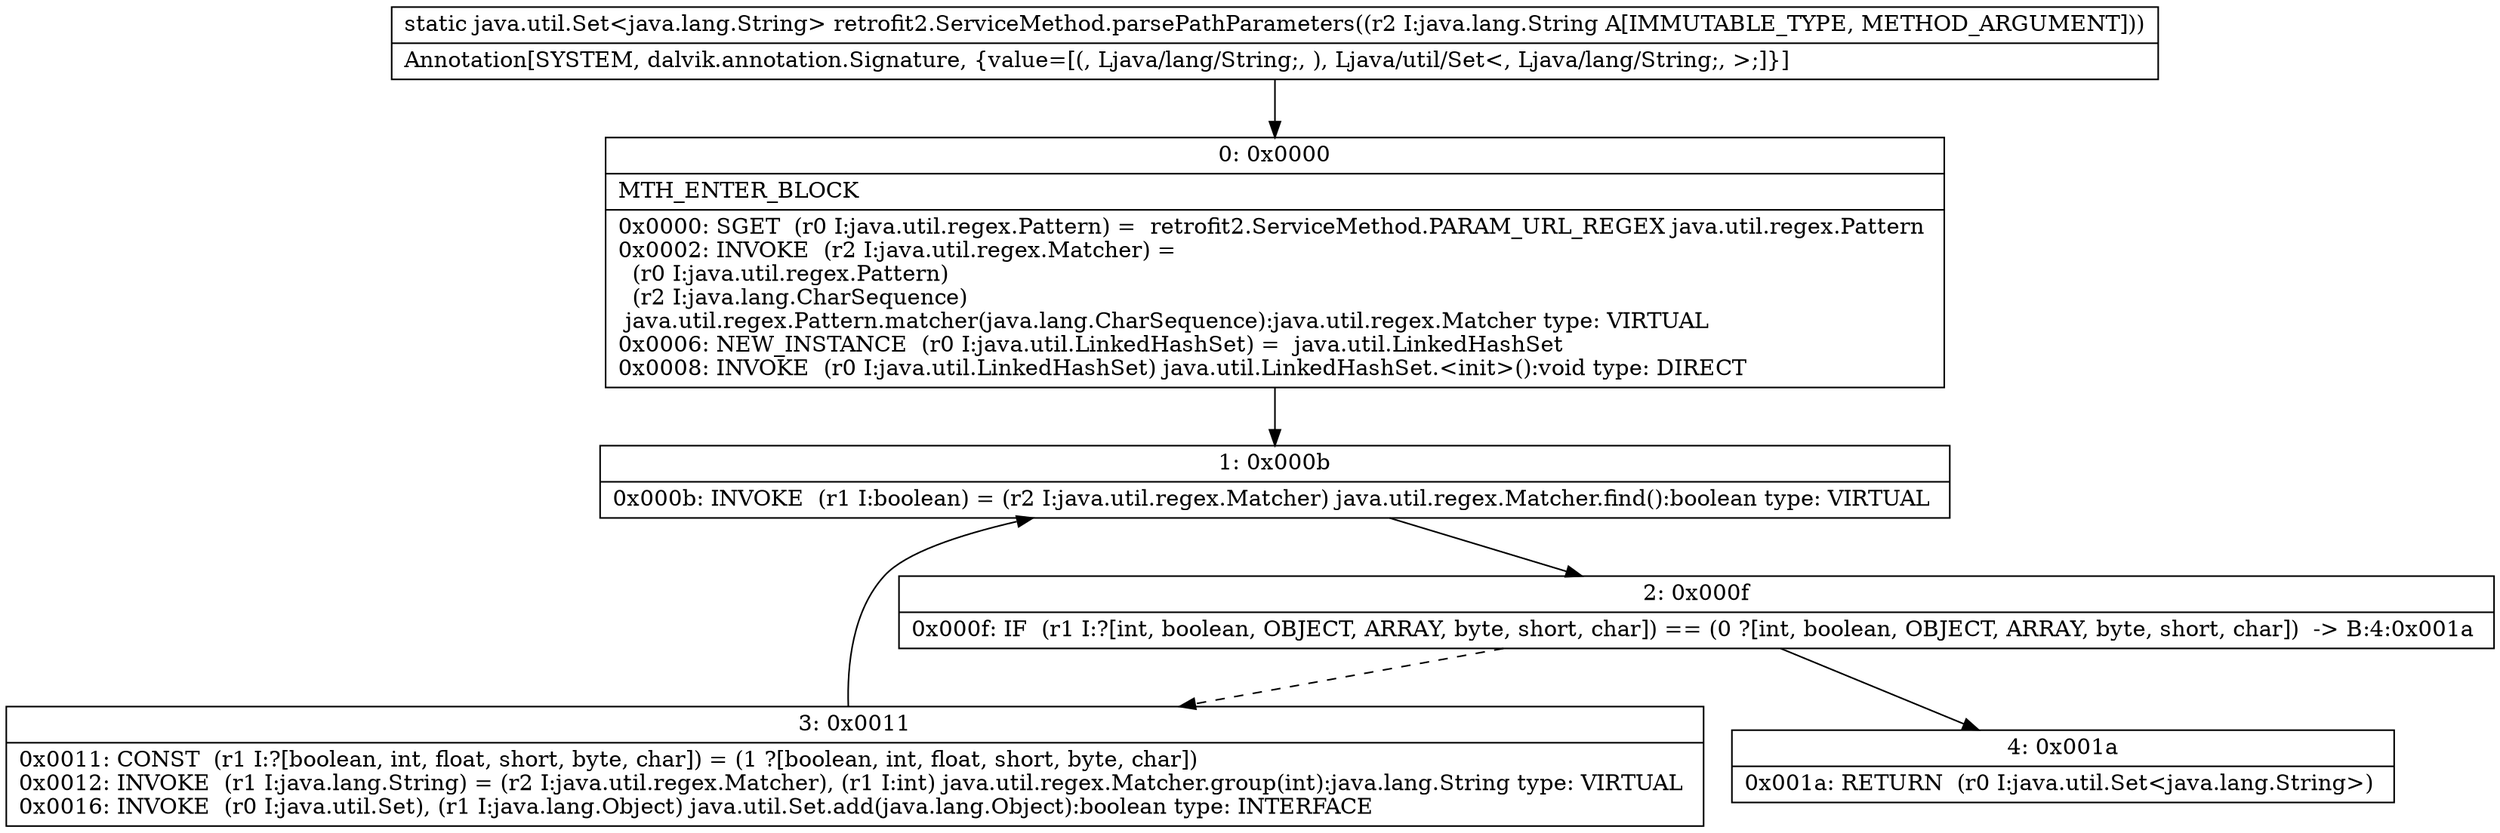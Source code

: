 digraph "CFG forretrofit2.ServiceMethod.parsePathParameters(Ljava\/lang\/String;)Ljava\/util\/Set;" {
Node_0 [shape=record,label="{0\:\ 0x0000|MTH_ENTER_BLOCK\l|0x0000: SGET  (r0 I:java.util.regex.Pattern) =  retrofit2.ServiceMethod.PARAM_URL_REGEX java.util.regex.Pattern \l0x0002: INVOKE  (r2 I:java.util.regex.Matcher) = \l  (r0 I:java.util.regex.Pattern)\l  (r2 I:java.lang.CharSequence)\l java.util.regex.Pattern.matcher(java.lang.CharSequence):java.util.regex.Matcher type: VIRTUAL \l0x0006: NEW_INSTANCE  (r0 I:java.util.LinkedHashSet) =  java.util.LinkedHashSet \l0x0008: INVOKE  (r0 I:java.util.LinkedHashSet) java.util.LinkedHashSet.\<init\>():void type: DIRECT \l}"];
Node_1 [shape=record,label="{1\:\ 0x000b|0x000b: INVOKE  (r1 I:boolean) = (r2 I:java.util.regex.Matcher) java.util.regex.Matcher.find():boolean type: VIRTUAL \l}"];
Node_2 [shape=record,label="{2\:\ 0x000f|0x000f: IF  (r1 I:?[int, boolean, OBJECT, ARRAY, byte, short, char]) == (0 ?[int, boolean, OBJECT, ARRAY, byte, short, char])  \-\> B:4:0x001a \l}"];
Node_3 [shape=record,label="{3\:\ 0x0011|0x0011: CONST  (r1 I:?[boolean, int, float, short, byte, char]) = (1 ?[boolean, int, float, short, byte, char]) \l0x0012: INVOKE  (r1 I:java.lang.String) = (r2 I:java.util.regex.Matcher), (r1 I:int) java.util.regex.Matcher.group(int):java.lang.String type: VIRTUAL \l0x0016: INVOKE  (r0 I:java.util.Set), (r1 I:java.lang.Object) java.util.Set.add(java.lang.Object):boolean type: INTERFACE \l}"];
Node_4 [shape=record,label="{4\:\ 0x001a|0x001a: RETURN  (r0 I:java.util.Set\<java.lang.String\>) \l}"];
MethodNode[shape=record,label="{static java.util.Set\<java.lang.String\> retrofit2.ServiceMethod.parsePathParameters((r2 I:java.lang.String A[IMMUTABLE_TYPE, METHOD_ARGUMENT]))  | Annotation[SYSTEM, dalvik.annotation.Signature, \{value=[(, Ljava\/lang\/String;, ), Ljava\/util\/Set\<, Ljava\/lang\/String;, \>;]\}]\l}"];
MethodNode -> Node_0;
Node_0 -> Node_1;
Node_1 -> Node_2;
Node_2 -> Node_3[style=dashed];
Node_2 -> Node_4;
Node_3 -> Node_1;
}


